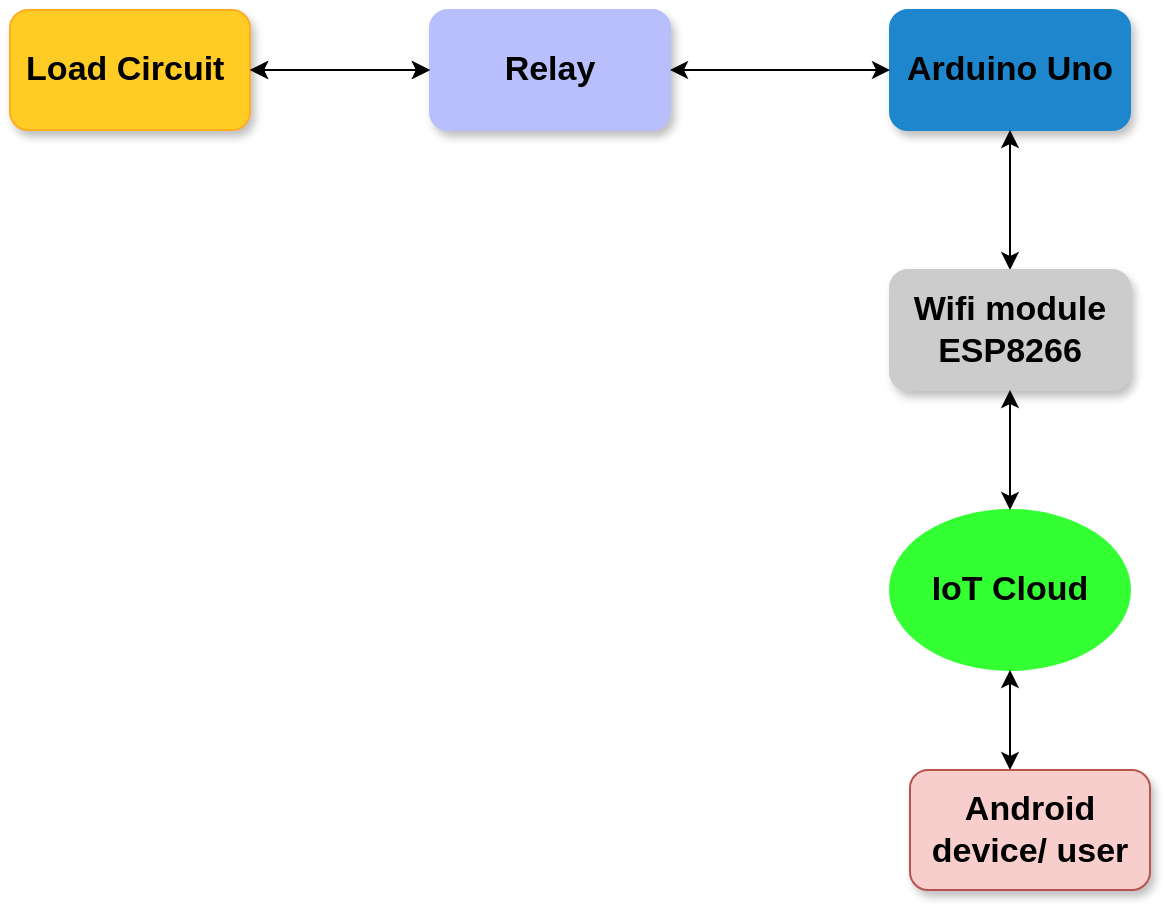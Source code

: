 <mxfile version="20.2.0" type="github">
  <diagram id="PB_0yafCSLIIiQL7z2hB" name="Page-1">
    <mxGraphModel dx="1038" dy="539" grid="1" gridSize="10" guides="1" tooltips="1" connect="1" arrows="1" fold="1" page="1" pageScale="1" pageWidth="827" pageHeight="1169" math="0" shadow="0">
      <root>
        <mxCell id="0" />
        <mxCell id="1" parent="0" />
        <mxCell id="tKqVFDBrydmDNNHpiu56-1" value="&lt;b&gt;&lt;font style=&quot;font-size: 17px;&quot;&gt;Load Circuit&amp;nbsp;&lt;/font&gt;&lt;/b&gt;" style="rounded=1;whiteSpace=wrap;html=1;fillColor=#FFCC26;strokeColor=#FFAD1F;shadow=1;" parent="1" vertex="1">
          <mxGeometry x="40" y="160" width="120" height="60" as="geometry" />
        </mxCell>
        <mxCell id="tKqVFDBrydmDNNHpiu56-2" value="&lt;b&gt;&lt;font style=&quot;font-size: 17px;&quot;&gt;Relay&lt;/font&gt;&lt;/b&gt;" style="rounded=1;whiteSpace=wrap;html=1;fillColor=#B8BFFC;strokeColor=#B8BFFC;shadow=1;" parent="1" vertex="1">
          <mxGeometry x="250" y="160" width="120" height="60" as="geometry" />
        </mxCell>
        <mxCell id="tKqVFDBrydmDNNHpiu56-3" value="&lt;font style=&quot;font-size: 17px;&quot;&gt;&lt;b&gt;Arduino Uno&lt;/b&gt;&lt;/font&gt;" style="rounded=1;whiteSpace=wrap;html=1;fillColor=#1D86CC;strokeColor=#1D86CC;glass=0;shadow=1;" parent="1" vertex="1">
          <mxGeometry x="480" y="160" width="120" height="60" as="geometry" />
        </mxCell>
        <mxCell id="tKqVFDBrydmDNNHpiu56-5" value="&lt;b&gt;&lt;font style=&quot;font-size: 17px;&quot;&gt;IoT Cloud&lt;/font&gt;&lt;/b&gt;" style="ellipse;whiteSpace=wrap;html=1;fillColor=#33FF33;strokeColor=#33FF33;" parent="1" vertex="1">
          <mxGeometry x="480" y="410" width="120" height="80" as="geometry" />
        </mxCell>
        <mxCell id="tKqVFDBrydmDNNHpiu56-6" value="" style="endArrow=classic;startArrow=classic;html=1;rounded=0;fontSize=17;exitX=1;exitY=0.5;exitDx=0;exitDy=0;" parent="1" source="tKqVFDBrydmDNNHpiu56-1" edge="1">
          <mxGeometry width="50" height="50" relative="1" as="geometry">
            <mxPoint x="390" y="290" as="sourcePoint" />
            <mxPoint x="250" y="190" as="targetPoint" />
          </mxGeometry>
        </mxCell>
        <mxCell id="tKqVFDBrydmDNNHpiu56-7" value="" style="endArrow=classic;startArrow=classic;html=1;rounded=0;fontSize=17;exitX=1;exitY=0.5;exitDx=0;exitDy=0;" parent="1" source="tKqVFDBrydmDNNHpiu56-1" edge="1">
          <mxGeometry width="50" height="50" relative="1" as="geometry">
            <mxPoint x="160" y="190" as="sourcePoint" />
            <mxPoint x="250" y="190" as="targetPoint" />
            <Array as="points">
              <mxPoint x="210" y="190" />
            </Array>
          </mxGeometry>
        </mxCell>
        <mxCell id="tKqVFDBrydmDNNHpiu56-8" value="" style="endArrow=classic;startArrow=classic;html=1;rounded=0;fontSize=17;exitX=0.5;exitY=1;exitDx=0;exitDy=0;strokeWidth=1;" parent="1" source="tKqVFDBrydmDNNHpiu56-3" edge="1">
          <mxGeometry width="50" height="50" relative="1" as="geometry">
            <mxPoint x="620" y="210" as="sourcePoint" />
            <mxPoint x="540" y="290" as="targetPoint" />
            <Array as="points">
              <mxPoint x="540" y="250" />
            </Array>
          </mxGeometry>
        </mxCell>
        <mxCell id="tKqVFDBrydmDNNHpiu56-9" value="" style="endArrow=classic;startArrow=classic;html=1;rounded=0;fontSize=17;exitX=1;exitY=0.5;exitDx=0;exitDy=0;entryX=0;entryY=0.5;entryDx=0;entryDy=0;" parent="1" source="tKqVFDBrydmDNNHpiu56-2" target="tKqVFDBrydmDNNHpiu56-3" edge="1">
          <mxGeometry width="50" height="50" relative="1" as="geometry">
            <mxPoint x="389" y="215" as="sourcePoint" />
            <mxPoint x="439" y="165" as="targetPoint" />
          </mxGeometry>
        </mxCell>
        <mxCell id="tKqVFDBrydmDNNHpiu56-10" value="&lt;b&gt;Android device/ user&lt;/b&gt;" style="rounded=1;whiteSpace=wrap;html=1;fontSize=17;strokeColor=#b85450;fillColor=#f8cecc;shadow=1;" parent="1" vertex="1">
          <mxGeometry x="490" y="540" width="120" height="60" as="geometry" />
        </mxCell>
        <mxCell id="tKqVFDBrydmDNNHpiu56-11" value="" style="endArrow=classic;startArrow=classic;html=1;rounded=0;fontSize=17;entryX=0.5;entryY=1;entryDx=0;entryDy=0;" parent="1" target="tKqVFDBrydmDNNHpiu56-5" edge="1">
          <mxGeometry width="50" height="50" relative="1" as="geometry">
            <mxPoint x="540" y="540" as="sourcePoint" />
            <mxPoint x="440" y="230" as="targetPoint" />
          </mxGeometry>
        </mxCell>
        <mxCell id="jP92rVYAYUmSKhEwDqTg-1" value="&lt;font style=&quot;font-size: 17px;&quot;&gt;&lt;b&gt;Wifi module&lt;br&gt;ESP8266&lt;br&gt;&lt;/b&gt;&lt;/font&gt;" style="rounded=1;whiteSpace=wrap;html=1;fillColor=#CCCCCC;strokeColor=#CCCCCC;shadow=1;" vertex="1" parent="1">
          <mxGeometry x="480" y="290" width="120" height="60" as="geometry" />
        </mxCell>
        <mxCell id="jP92rVYAYUmSKhEwDqTg-3" value="" style="endArrow=classic;startArrow=classic;html=1;rounded=0;fontSize=17;exitX=0.5;exitY=1;exitDx=0;exitDy=0;entryX=0.5;entryY=0;entryDx=0;entryDy=0;" edge="1" parent="1" source="jP92rVYAYUmSKhEwDqTg-1" target="tKqVFDBrydmDNNHpiu56-5">
          <mxGeometry width="50" height="50" relative="1" as="geometry">
            <mxPoint x="550" y="307" as="sourcePoint" />
            <mxPoint x="550" y="377" as="targetPoint" />
            <Array as="points">
              <mxPoint x="540" y="370" />
            </Array>
          </mxGeometry>
        </mxCell>
      </root>
    </mxGraphModel>
  </diagram>
</mxfile>
